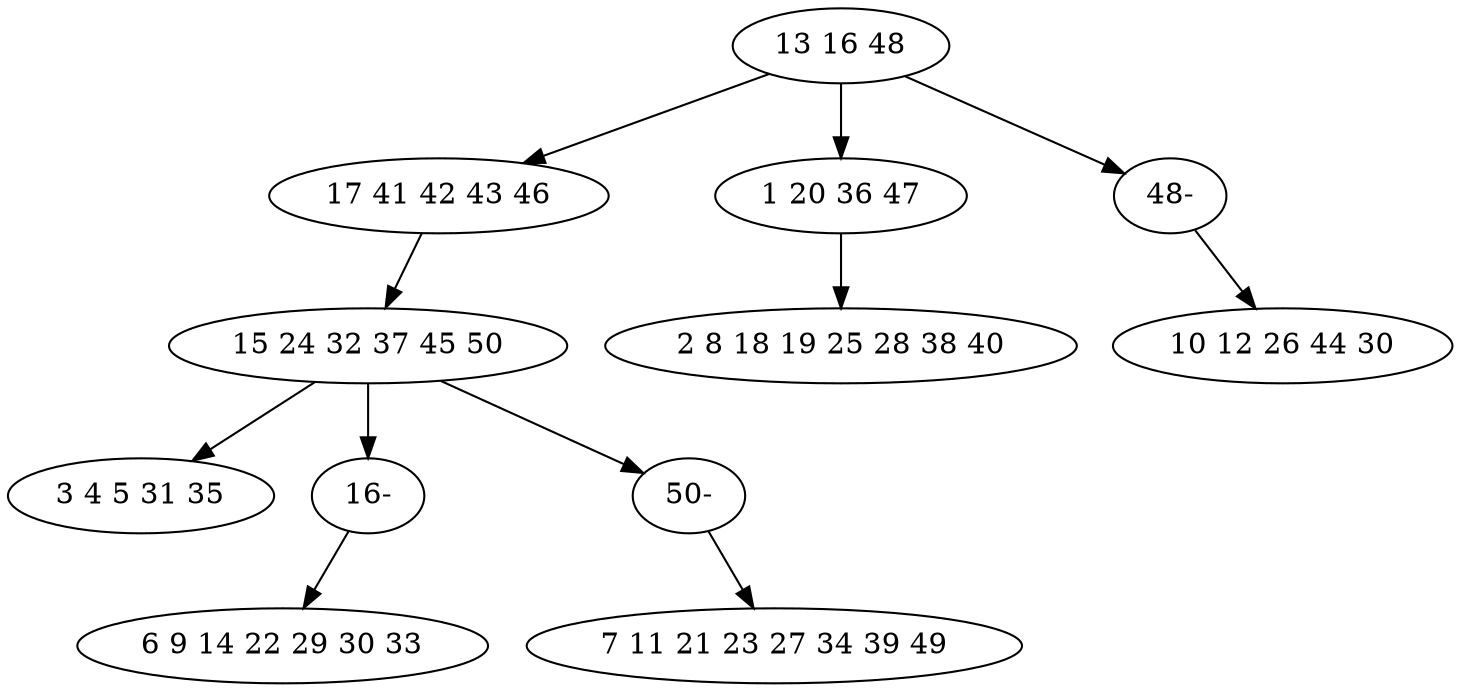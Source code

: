 digraph true_tree {
	"0" -> "1"
	"1" -> "2"
	"2" -> "3"
	"0" -> "4"
	"0" -> "10"
	"2" -> "9"
	"4" -> "7"
	"2" -> "11"
	"9" -> "6"
	"10" -> "5"
	"11" -> "8"
	"0" [label="13 16 48"];
	"1" [label="17 41 42 43 46"];
	"2" [label="15 24 32 37 45 50"];
	"3" [label="3 4 5 31 35"];
	"4" [label="1 20 36 47"];
	"5" [label="10 12 26 44 30"];
	"6" [label="6 9 14 22 29 30 33"];
	"7" [label="2 8 18 19 25 28 38 40"];
	"8" [label="7 11 21 23 27 34 39 49"];
	"9" [label="16-"];
	"10" [label="48-"];
	"11" [label="50-"];
}
